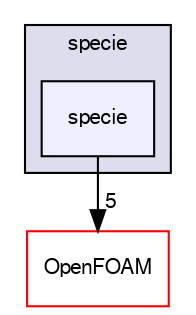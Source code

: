 digraph "src/thermophysicalModels/specie/specie" {
  bgcolor=transparent;
  compound=true
  node [ fontsize="10", fontname="FreeSans"];
  edge [ labelfontsize="10", labelfontname="FreeSans"];
  subgraph clusterdir_5c4bf53b114f4c9237cd4ef0431fc9bd {
    graph [ bgcolor="#ddddee", pencolor="black", label="specie" fontname="FreeSans", fontsize="10", URL="dir_5c4bf53b114f4c9237cd4ef0431fc9bd.html"]
  dir_0a4039949b5e30fbb8957147ecb4e7fe [shape=box, label="specie", style="filled", fillcolor="#eeeeff", pencolor="black", URL="dir_0a4039949b5e30fbb8957147ecb4e7fe.html"];
  }
  dir_c5473ff19b20e6ec4dfe5c310b3778a8 [shape=box label="OpenFOAM" color="red" URL="dir_c5473ff19b20e6ec4dfe5c310b3778a8.html"];
  dir_0a4039949b5e30fbb8957147ecb4e7fe->dir_c5473ff19b20e6ec4dfe5c310b3778a8 [headlabel="5", labeldistance=1.5 headhref="dir_002743_001732.html"];
}
